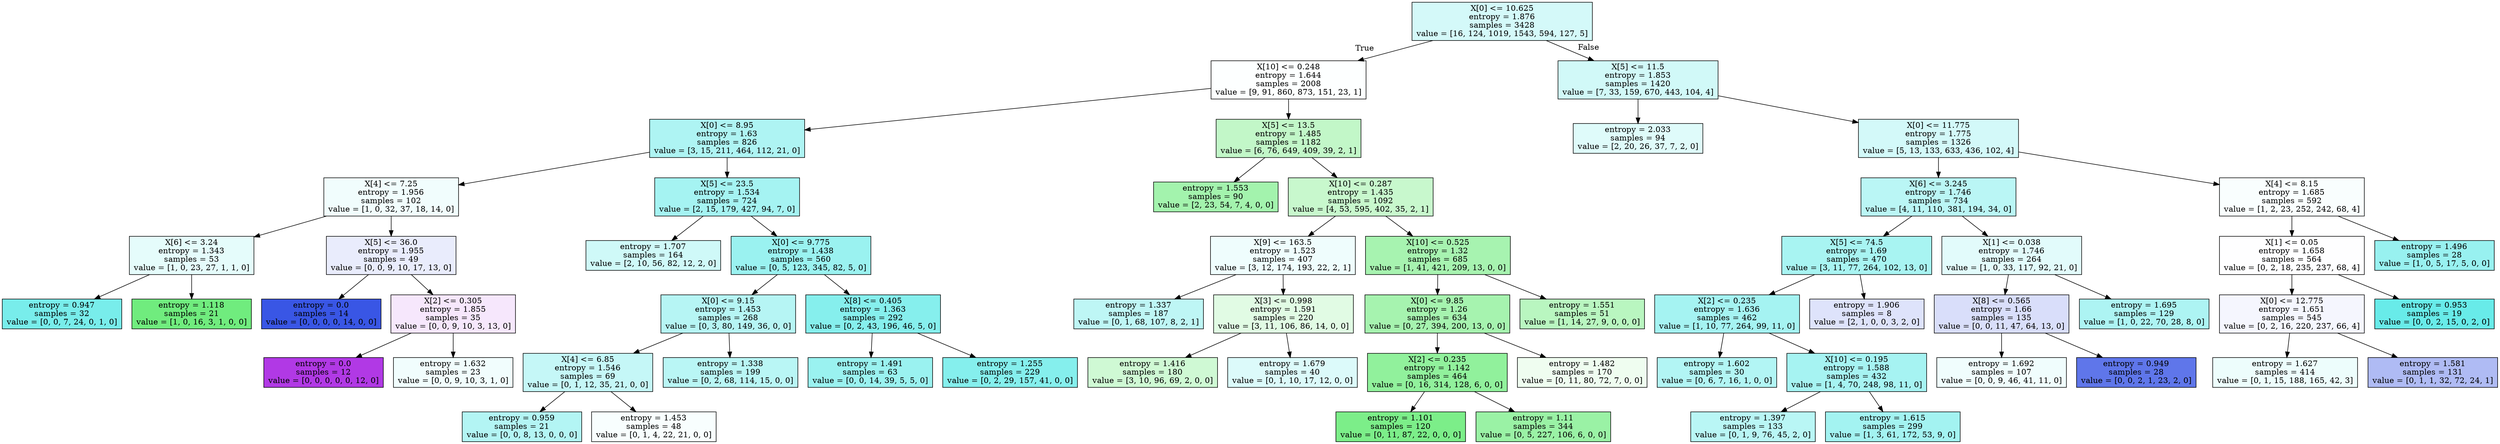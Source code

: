 digraph Tree {
node [shape=box, style="filled", color="black"] ;
0 [label="X[0] <= 10.625\nentropy = 1.876\nsamples = 3428\nvalue = [16, 124, 1019, 1543, 594, 127, 5]", fillcolor="#d4f9f9"] ;
1 [label="X[10] <= 0.248\nentropy = 1.644\nsamples = 2008\nvalue = [9, 91, 860, 873, 151, 23, 1]", fillcolor="#fdffff"] ;
0 -> 1 [labeldistance=2.5, labelangle=45, headlabel="True"] ;
3 [label="X[0] <= 8.95\nentropy = 1.63\nsamples = 826\nvalue = [3, 15, 211, 464, 112, 21, 0]", fillcolor="#aef4f3"] ;
1 -> 3 ;
13 [label="X[4] <= 7.25\nentropy = 1.956\nsamples = 102\nvalue = [1, 0, 32, 37, 18, 14, 0]", fillcolor="#f1fdfd"] ;
3 -> 13 ;
15 [label="X[6] <= 3.24\nentropy = 1.343\nsamples = 53\nvalue = [1, 0, 23, 27, 1, 1, 0]", fillcolor="#e5fcfb"] ;
13 -> 15 ;
41 [label="entropy = 0.947\nsamples = 32\nvalue = [0, 0, 7, 24, 0, 1, 0]", fillcolor="#78edeb"] ;
15 -> 41 ;
42 [label="entropy = 1.118\nsamples = 21\nvalue = [1, 0, 16, 3, 1, 0, 0]", fillcolor="#70ec7e"] ;
15 -> 42 ;
16 [label="X[5] <= 36.0\nentropy = 1.955\nsamples = 49\nvalue = [0, 0, 9, 10, 17, 13, 0]", fillcolor="#e9ecfc"] ;
13 -> 16 ;
17 [label="entropy = 0.0\nsamples = 14\nvalue = [0, 0, 0, 0, 14, 0, 0]", fillcolor="#3956e5"] ;
16 -> 17 ;
18 [label="X[2] <= 0.305\nentropy = 1.855\nsamples = 35\nvalue = [0, 0, 9, 10, 3, 13, 0]", fillcolor="#f6e7fc"] ;
16 -> 18 ;
19 [label="entropy = 0.0\nsamples = 12\nvalue = [0, 0, 0, 0, 0, 12, 0]", fillcolor="#b139e5"] ;
18 -> 19 ;
20 [label="entropy = 1.632\nsamples = 23\nvalue = [0, 0, 9, 10, 3, 1, 0]", fillcolor="#f1fdfd"] ;
18 -> 20 ;
14 [label="X[5] <= 23.5\nentropy = 1.534\nsamples = 724\nvalue = [2, 15, 179, 427, 94, 7, 0]", fillcolor="#a5f3f2"] ;
3 -> 14 ;
25 [label="entropy = 1.707\nsamples = 164\nvalue = [2, 10, 56, 82, 12, 2, 0]", fillcolor="#cff9f8"] ;
14 -> 25 ;
26 [label="X[0] <= 9.775\nentropy = 1.438\nsamples = 560\nvalue = [0, 5, 123, 345, 82, 5, 0]", fillcolor="#9af2f0"] ;
14 -> 26 ;
39 [label="X[0] <= 9.15\nentropy = 1.453\nsamples = 268\nvalue = [0, 3, 80, 149, 36, 0, 0]", fillcolor="#b6f5f4"] ;
26 -> 39 ;
55 [label="X[4] <= 6.85\nentropy = 1.546\nsamples = 69\nvalue = [0, 1, 12, 35, 21, 0, 0]", fillcolor="#c5f7f7"] ;
39 -> 55 ;
57 [label="entropy = 0.959\nsamples = 21\nvalue = [0, 0, 8, 13, 0, 0, 0]", fillcolor="#b3f5f4"] ;
55 -> 57 ;
58 [label="entropy = 1.453\nsamples = 48\nvalue = [0, 1, 4, 22, 21, 0, 0]", fillcolor="#f8fefe"] ;
55 -> 58 ;
56 [label="entropy = 1.338\nsamples = 199\nvalue = [0, 2, 68, 114, 15, 0, 0]", fillcolor="#b9f6f5"] ;
39 -> 56 ;
40 [label="X[8] <= 0.405\nentropy = 1.363\nsamples = 292\nvalue = [0, 2, 43, 196, 46, 5, 0]", fillcolor="#86efed"] ;
26 -> 40 ;
51 [label="entropy = 1.491\nsamples = 63\nvalue = [0, 0, 14, 39, 5, 5, 0]", fillcolor="#9af2f0"] ;
40 -> 51 ;
52 [label="entropy = 1.255\nsamples = 229\nvalue = [0, 2, 29, 157, 41, 0, 0]", fillcolor="#85efed"] ;
40 -> 52 ;
4 [label="X[5] <= 13.5\nentropy = 1.485\nsamples = 1182\nvalue = [6, 76, 649, 409, 39, 2, 1]", fillcolor="#c2f7c8"] ;
1 -> 4 ;
9 [label="entropy = 1.553\nsamples = 90\nvalue = [2, 23, 54, 7, 4, 0, 0]", fillcolor="#a3f3ad"] ;
4 -> 9 ;
10 [label="X[10] <= 0.287\nentropy = 1.435\nsamples = 1092\nvalue = [4, 53, 595, 402, 35, 2, 1]", fillcolor="#c8f8cd"] ;
4 -> 10 ;
11 [label="X[9] <= 163.5\nentropy = 1.523\nsamples = 407\nvalue = [3, 12, 174, 193, 22, 2, 1]", fillcolor="#effdfd"] ;
10 -> 11 ;
33 [label="entropy = 1.337\nsamples = 187\nvalue = [0, 1, 68, 107, 8, 2, 1]", fillcolor="#bef6f5"] ;
11 -> 33 ;
34 [label="X[3] <= 0.998\nentropy = 1.591\nsamples = 220\nvalue = [3, 11, 106, 86, 14, 0, 0]", fillcolor="#e1fbe4"] ;
11 -> 34 ;
35 [label="entropy = 1.416\nsamples = 180\nvalue = [3, 10, 96, 69, 2, 0, 0]", fillcolor="#cff9d4"] ;
34 -> 35 ;
36 [label="entropy = 1.679\nsamples = 40\nvalue = [0, 1, 10, 17, 12, 0, 0]", fillcolor="#dcfafa"] ;
34 -> 36 ;
12 [label="X[10] <= 0.525\nentropy = 1.32\nsamples = 685\nvalue = [1, 41, 421, 209, 13, 0, 0]", fillcolor="#a7f3b0"] ;
10 -> 12 ;
23 [label="X[0] <= 9.85\nentropy = 1.26\nsamples = 634\nvalue = [0, 27, 394, 200, 13, 0, 0]", fillcolor="#a6f3af"] ;
12 -> 23 ;
49 [label="X[2] <= 0.235\nentropy = 1.142\nsamples = 464\nvalue = [0, 16, 314, 128, 6, 0, 0]", fillcolor="#91f19c"] ;
23 -> 49 ;
59 [label="entropy = 1.101\nsamples = 120\nvalue = [0, 11, 87, 22, 0, 0, 0]", fillcolor="#7cee89"] ;
49 -> 59 ;
60 [label="entropy = 1.11\nsamples = 344\nvalue = [0, 5, 227, 106, 6, 0, 0]", fillcolor="#9af2a5"] ;
49 -> 60 ;
50 [label="entropy = 1.482\nsamples = 170\nvalue = [0, 11, 80, 72, 7, 0, 0]", fillcolor="#effdf0"] ;
23 -> 50 ;
24 [label="entropy = 1.551\nsamples = 51\nvalue = [1, 14, 27, 9, 0, 0, 0]", fillcolor="#b9f6c0"] ;
12 -> 24 ;
2 [label="X[5] <= 11.5\nentropy = 1.853\nsamples = 1420\nvalue = [7, 33, 159, 670, 443, 104, 4]", fillcolor="#d1f9f8"] ;
0 -> 2 [labeldistance=2.5, labelangle=-45, headlabel="False"] ;
5 [label="entropy = 2.033\nsamples = 94\nvalue = [2, 20, 26, 37, 7, 2, 0]", fillcolor="#dffbfa"] ;
2 -> 5 ;
6 [label="X[0] <= 11.775\nentropy = 1.775\nsamples = 1326\nvalue = [5, 13, 133, 633, 436, 102, 4]", fillcolor="#d3f9f9"] ;
2 -> 6 ;
7 [label="X[6] <= 3.245\nentropy = 1.746\nsamples = 734\nvalue = [4, 11, 110, 381, 194, 34, 0]", fillcolor="#baf6f5"] ;
6 -> 7 ;
21 [label="X[5] <= 74.5\nentropy = 1.69\nsamples = 470\nvalue = [3, 11, 77, 264, 102, 13, 0]", fillcolor="#a8f4f2"] ;
7 -> 21 ;
27 [label="X[2] <= 0.235\nentropy = 1.636\nsamples = 462\nvalue = [1, 10, 77, 264, 99, 11, 0]", fillcolor="#a5f3f2"] ;
21 -> 27 ;
29 [label="entropy = 1.602\nsamples = 30\nvalue = [0, 6, 7, 16, 1, 0, 0]", fillcolor="#b2f5f4"] ;
27 -> 29 ;
30 [label="X[10] <= 0.195\nentropy = 1.588\nsamples = 432\nvalue = [1, 4, 70, 248, 98, 11, 0]", fillcolor="#a6f3f2"] ;
27 -> 30 ;
47 [label="entropy = 1.397\nsamples = 133\nvalue = [0, 1, 9, 76, 45, 2, 0]", fillcolor="#b9f6f5"] ;
30 -> 47 ;
48 [label="entropy = 1.615\nsamples = 299\nvalue = [1, 3, 61, 172, 53, 9, 0]", fillcolor="#a3f3f1"] ;
30 -> 48 ;
28 [label="entropy = 1.906\nsamples = 8\nvalue = [2, 1, 0, 0, 3, 2, 0]", fillcolor="#dee3fb"] ;
21 -> 28 ;
22 [label="X[1] <= 0.038\nentropy = 1.746\nsamples = 264\nvalue = [1, 0, 33, 117, 92, 21, 0]", fillcolor="#e2fbfb"] ;
7 -> 22 ;
37 [label="X[8] <= 0.565\nentropy = 1.66\nsamples = 135\nvalue = [0, 0, 11, 47, 64, 13, 0]", fillcolor="#d9defa"] ;
22 -> 37 ;
53 [label="entropy = 1.692\nsamples = 107\nvalue = [0, 0, 9, 46, 41, 11, 0]", fillcolor="#f0fdfd"] ;
37 -> 53 ;
54 [label="entropy = 0.949\nsamples = 28\nvalue = [0, 0, 2, 1, 23, 2, 0]", fillcolor="#5f76ea"] ;
37 -> 54 ;
38 [label="entropy = 1.695\nsamples = 129\nvalue = [1, 0, 22, 70, 28, 8, 0]", fillcolor="#adf4f3"] ;
22 -> 38 ;
8 [label="X[4] <= 8.15\nentropy = 1.685\nsamples = 592\nvalue = [1, 2, 23, 252, 242, 68, 4]", fillcolor="#f9fefe"] ;
6 -> 8 ;
31 [label="X[1] <= 0.05\nentropy = 1.658\nsamples = 564\nvalue = [0, 2, 18, 235, 237, 68, 4]", fillcolor="#fefeff"] ;
8 -> 31 ;
43 [label="X[0] <= 12.775\nentropy = 1.651\nsamples = 545\nvalue = [0, 2, 16, 220, 237, 66, 4]", fillcolor="#f5f6fe"] ;
31 -> 43 ;
45 [label="entropy = 1.627\nsamples = 414\nvalue = [0, 1, 15, 188, 165, 42, 3]", fillcolor="#edfdfc"] ;
43 -> 45 ;
46 [label="entropy = 1.581\nsamples = 131\nvalue = [0, 1, 1, 32, 72, 24, 1]", fillcolor="#afbbf4"] ;
43 -> 46 ;
44 [label="entropy = 0.953\nsamples = 19\nvalue = [0, 0, 2, 15, 0, 2, 0]", fillcolor="#68ebe9"] ;
31 -> 44 ;
32 [label="entropy = 1.496\nsamples = 28\nvalue = [1, 0, 5, 17, 5, 0, 0]", fillcolor="#98f1f0"] ;
8 -> 32 ;
}